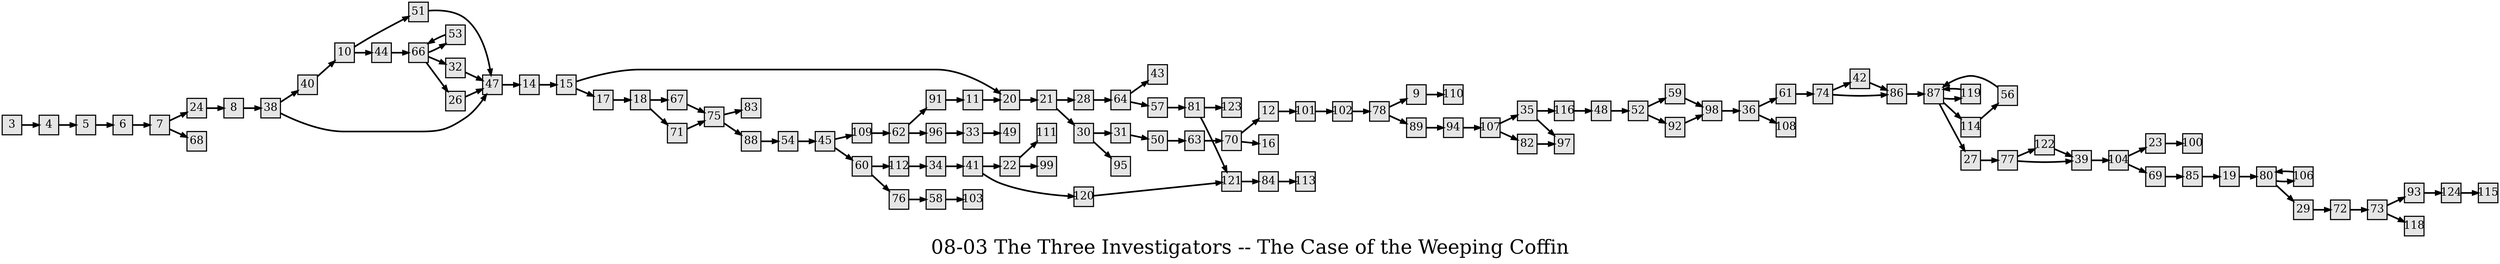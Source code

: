 digraph g{
  graph [ label="08-03 The Three Investigators -- The Case of the Weeping Coffin" rankdir=LR, ordering=out, fontsize=36, nodesep="0.35", ranksep="0.45"];
  node  [shape=rect, penwidth=2, fontsize=20, style=filled, fillcolor=grey90, margin="0,0", labelfloat=true, regular=true, fixedsize=true];
  edge  [labelfloat=true, penwidth=3, fontsize=12];
  3 -> 4;
  4 -> 5;
  5 -> 6;
  6 -> 7;
  7 -> 24;
  7 -> 68;
  8 -> 38;
  9 -> 110;
  10 -> 51;
  10 -> 44;
  11 -> 20;
  12 -> 101;
  14 -> 15;
  15 -> 20;
  15 -> 17;
  17 -> 18;
  18 -> 67;
  18 -> 71;
  19 -> 80;
  20 -> 21;
  21 -> 28;
  21 -> 30;
  22 -> 111;
  22 -> 99;
  23 -> 100;
  24 -> 8;
  26 -> 47;
  27 -> 77;
  28 -> 64;
  29 -> 72;
  30 -> 31;
  30 -> 95;
  31 -> 50;
  32 -> 47;
  33 -> 49;
  34 -> 41;
  35 -> 116;
  35 -> 97;
  36 -> 61;
  36 -> 108;
  38 -> 40;
  38 -> 47;
  39 -> 104;
  40 -> 10;
  41 -> 22;
  41 -> 120;
  42 -> 86;
  44 -> 66;
  45 -> 109;
  45 -> 60;
  47 -> 14;
  48 -> 52;
  50 -> 63;
  51 -> 47;
  52 -> 59;
  52 -> 92;
  53 -> 66;
  54 -> 45;
  56 -> 87;
  57 -> 81;
  58 -> 103;
  59 -> 98;
  60 -> 112;
  60 -> 76;
  61 -> 74;
  62 -> 91;
  62 -> 96;
  63 -> 70;
  64 -> 43;
  64 -> 57;
  66 -> 32;
  66 -> 53;
  66 -> 26;
  67 -> 75;
  69 -> 85;
  70 -> 12;
  70 -> 16;
  71 -> 75;
  72 -> 73;
  73 -> 93;
  73 -> 118;
  74 -> 42;
  74 -> 86;
  75 -> 83;
  75 -> 88;
  76 -> 58;
  77 -> 122;
  77 -> 39;
  78 -> 9;
  78 -> 89;
  80 -> 106;
  80 -> 29;
  81 -> 123;
  81 -> 121;
  82 -> 97;
  84 -> 113;
  85 -> 19;
  86 -> 87;
  87 -> 119;
  87 -> 114;
  87 -> 27;
  88 -> 54;
  89 -> 94;
  91 -> 11;
  92 -> 98;
  93 -> 124;
  94 -> 107;
  96 -> 33;
  98 -> 36;
  101 -> 102;
  102 -> 78;
  104 -> 23;
  104 -> 69;
  106 -> 80;
  107 -> 35;
  107 -> 82;
  109 -> 62;
  112 -> 34;
  114 -> 56;
  116 -> 48;
  119 -> 87;
  120 -> 121;
  121 -> 84;
  122 -> 39;
  124 -> 115;
}

